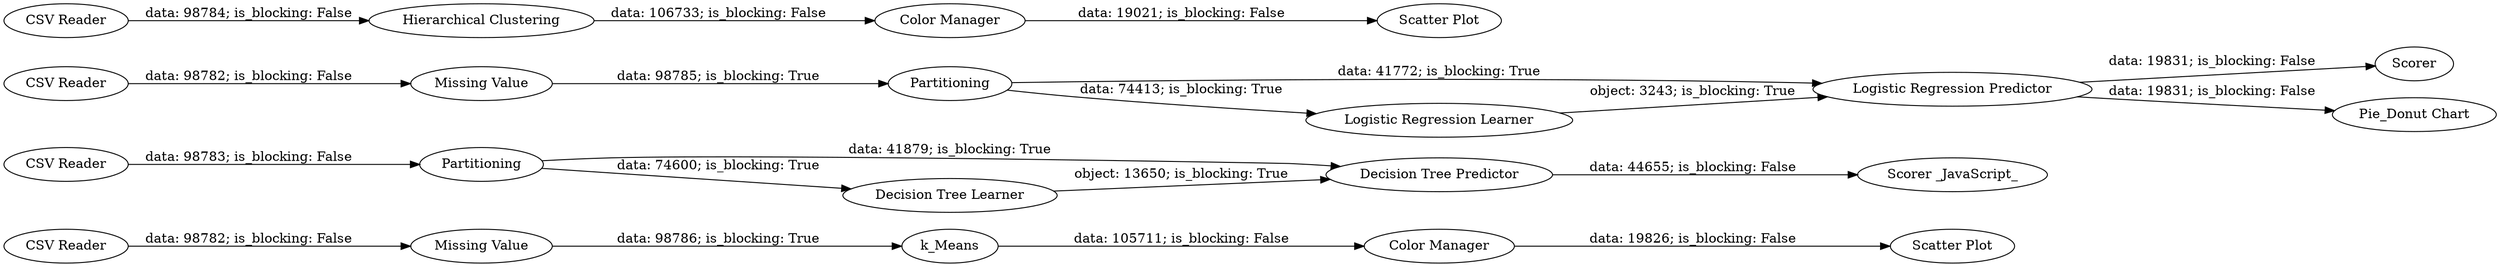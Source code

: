 digraph {
	"8746421740509130117_4" [label="Color Manager"]
	"8746421740509130117_21" [label="Scorer _JavaScript_"]
	"8746421740509130117_14" [label="Logistic Regression Predictor"]
	"8746421740509130117_11" [label="CSV Reader"]
	"8746421740509130117_2" [label=k_Means]
	"8746421740509130117_17" [label="Color Manager"]
	"8746421740509130117_8" [label="Decision Tree Predictor"]
	"8746421740509130117_6" [label=Partitioning]
	"8746421740509130117_20" [label=Scorer]
	"8746421740509130117_5" [label="CSV Reader"]
	"8746421740509130117_19" [label="Missing Value"]
	"8746421740509130117_7" [label="Decision Tree Learner"]
	"8746421740509130117_3" [label="Scatter Plot"]
	"8746421740509130117_9" [label="CSV Reader"]
	"8746421740509130117_10" [label="Hierarchical Clustering"]
	"8746421740509130117_1" [label="CSV Reader"]
	"8746421740509130117_18" [label="Scatter Plot"]
	"8746421740509130117_15" [label="Pie_Donut Chart"]
	"8746421740509130117_13" [label="Logistic Regression Learner"]
	"8746421740509130117_16" [label="Missing Value"]
	"8746421740509130117_12" [label=Partitioning]
	"8746421740509130117_14" -> "8746421740509130117_15" [label="data: 19831; is_blocking: False"]
	"8746421740509130117_13" -> "8746421740509130117_14" [label="object: 3243; is_blocking: True"]
	"8746421740509130117_11" -> "8746421740509130117_19" [label="data: 98782; is_blocking: False"]
	"8746421740509130117_5" -> "8746421740509130117_6" [label="data: 98783; is_blocking: False"]
	"8746421740509130117_19" -> "8746421740509130117_12" [label="data: 98785; is_blocking: True"]
	"8746421740509130117_10" -> "8746421740509130117_17" [label="data: 106733; is_blocking: False"]
	"8746421740509130117_7" -> "8746421740509130117_8" [label="object: 13650; is_blocking: True"]
	"8746421740509130117_14" -> "8746421740509130117_20" [label="data: 19831; is_blocking: False"]
	"8746421740509130117_4" -> "8746421740509130117_3" [label="data: 19826; is_blocking: False"]
	"8746421740509130117_1" -> "8746421740509130117_16" [label="data: 98782; is_blocking: False"]
	"8746421740509130117_8" -> "8746421740509130117_21" [label="data: 44655; is_blocking: False"]
	"8746421740509130117_12" -> "8746421740509130117_14" [label="data: 41772; is_blocking: True"]
	"8746421740509130117_17" -> "8746421740509130117_18" [label="data: 19021; is_blocking: False"]
	"8746421740509130117_16" -> "8746421740509130117_2" [label="data: 98786; is_blocking: True"]
	"8746421740509130117_6" -> "8746421740509130117_8" [label="data: 41879; is_blocking: True"]
	"8746421740509130117_9" -> "8746421740509130117_10" [label="data: 98784; is_blocking: False"]
	"8746421740509130117_6" -> "8746421740509130117_7" [label="data: 74600; is_blocking: True"]
	"8746421740509130117_12" -> "8746421740509130117_13" [label="data: 74413; is_blocking: True"]
	"8746421740509130117_2" -> "8746421740509130117_4" [label="data: 105711; is_blocking: False"]
	rankdir=LR
}
